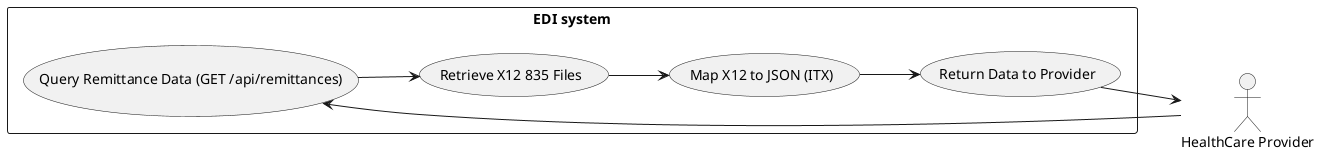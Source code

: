@startuml Healthcare EDI integration
left to right direction
actor "HealthCare Provider" as HealthCareProvider

rectangle "EDI system" {
  usecase "Query Remittance Data (GET /api/remittances)" as QueryRemittance
  usecase "Retrieve X12 835 Files" as RetrieveFiles
  usecase "Map X12 to JSON (ITX)" as MapData
  usecase "Return Data to Provider" as ReturnData

}

HealthCareProvider --> QueryRemittance
QueryRemittance --> RetrieveFiles
RetrieveFiles --> MapData
MapData --> ReturnData
ReturnData --> HealthCareProvider

@enduml
